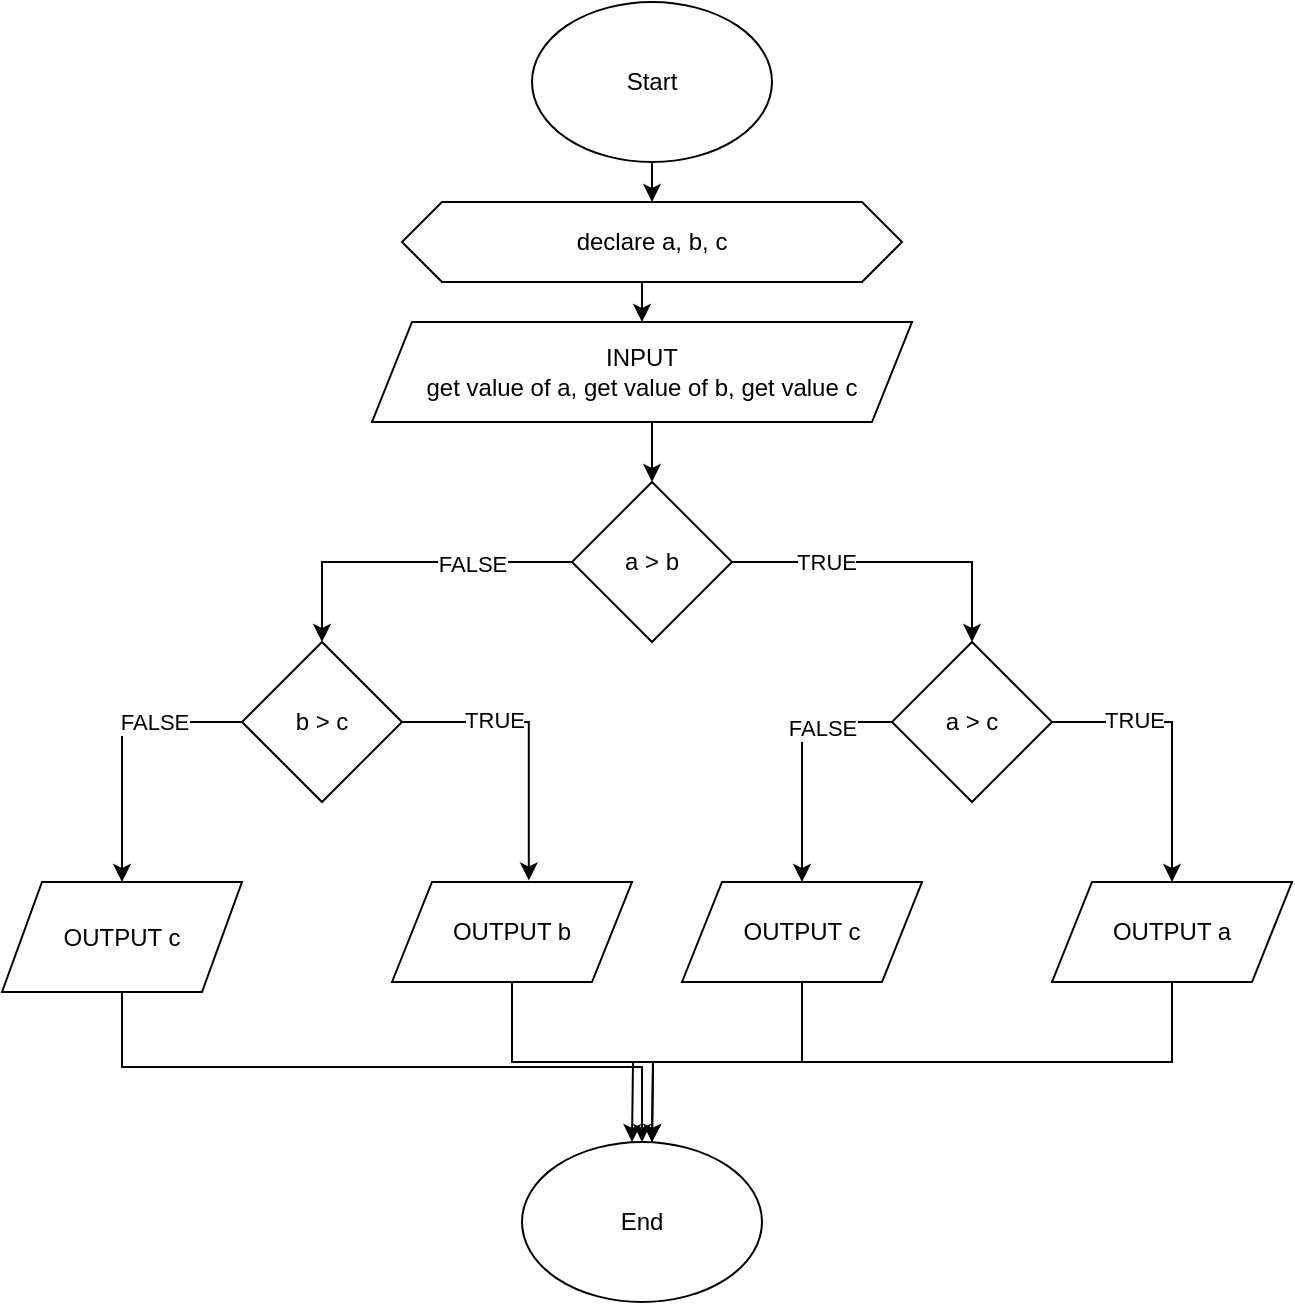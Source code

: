 <mxfile version="20.8.10" type="github">
  <diagram name="Page-1" id="mVnA4_8c0CKmfYZO2tjX">
    <mxGraphModel dx="1050" dy="590" grid="1" gridSize="10" guides="1" tooltips="1" connect="1" arrows="1" fold="1" page="1" pageScale="1" pageWidth="850" pageHeight="1100" math="0" shadow="0">
      <root>
        <mxCell id="0" />
        <mxCell id="1" parent="0" />
        <mxCell id="D9bvN3J_-7FyO0SO-2hR-6" style="edgeStyle=orthogonalEdgeStyle;rounded=0;orthogonalLoop=1;jettySize=auto;html=1;exitX=0.5;exitY=1;exitDx=0;exitDy=0;entryX=0.5;entryY=0;entryDx=0;entryDy=0;" edge="1" parent="1" source="D9bvN3J_-7FyO0SO-2hR-1" target="D9bvN3J_-7FyO0SO-2hR-3">
          <mxGeometry relative="1" as="geometry" />
        </mxCell>
        <mxCell id="D9bvN3J_-7FyO0SO-2hR-1" value="Start" style="ellipse;whiteSpace=wrap;html=1;" vertex="1" parent="1">
          <mxGeometry x="350" y="40" width="120" height="80" as="geometry" />
        </mxCell>
        <mxCell id="D9bvN3J_-7FyO0SO-2hR-2" value="End" style="ellipse;whiteSpace=wrap;html=1;" vertex="1" parent="1">
          <mxGeometry x="345" y="610" width="120" height="80" as="geometry" />
        </mxCell>
        <mxCell id="D9bvN3J_-7FyO0SO-2hR-7" style="edgeStyle=orthogonalEdgeStyle;rounded=0;orthogonalLoop=1;jettySize=auto;html=1;exitX=0.5;exitY=1;exitDx=0;exitDy=0;entryX=0.5;entryY=0;entryDx=0;entryDy=0;" edge="1" parent="1" source="D9bvN3J_-7FyO0SO-2hR-3" target="D9bvN3J_-7FyO0SO-2hR-4">
          <mxGeometry relative="1" as="geometry" />
        </mxCell>
        <mxCell id="D9bvN3J_-7FyO0SO-2hR-3" value="declare a, b, c" style="shape=hexagon;perimeter=hexagonPerimeter2;whiteSpace=wrap;html=1;fixedSize=1;" vertex="1" parent="1">
          <mxGeometry x="285" y="140" width="250" height="40" as="geometry" />
        </mxCell>
        <mxCell id="D9bvN3J_-7FyO0SO-2hR-8" style="edgeStyle=orthogonalEdgeStyle;rounded=0;orthogonalLoop=1;jettySize=auto;html=1;exitX=0.5;exitY=1;exitDx=0;exitDy=0;entryX=0.5;entryY=0;entryDx=0;entryDy=0;" edge="1" parent="1" source="D9bvN3J_-7FyO0SO-2hR-4" target="D9bvN3J_-7FyO0SO-2hR-5">
          <mxGeometry relative="1" as="geometry" />
        </mxCell>
        <mxCell id="D9bvN3J_-7FyO0SO-2hR-4" value="INPUT&lt;br&gt;get value of a, get value of b, get value c" style="shape=parallelogram;perimeter=parallelogramPerimeter;whiteSpace=wrap;html=1;fixedSize=1;" vertex="1" parent="1">
          <mxGeometry x="270" y="200" width="270" height="50" as="geometry" />
        </mxCell>
        <mxCell id="D9bvN3J_-7FyO0SO-2hR-11" style="edgeStyle=orthogonalEdgeStyle;rounded=0;orthogonalLoop=1;jettySize=auto;html=1;exitX=0;exitY=0.5;exitDx=0;exitDy=0;entryX=0.5;entryY=0;entryDx=0;entryDy=0;" edge="1" parent="1" source="D9bvN3J_-7FyO0SO-2hR-5" target="D9bvN3J_-7FyO0SO-2hR-9">
          <mxGeometry relative="1" as="geometry" />
        </mxCell>
        <mxCell id="D9bvN3J_-7FyO0SO-2hR-14" value="FALSE" style="edgeLabel;html=1;align=center;verticalAlign=middle;resizable=0;points=[];" vertex="1" connectable="0" parent="D9bvN3J_-7FyO0SO-2hR-11">
          <mxGeometry x="-0.392" y="1" relative="1" as="geometry">
            <mxPoint as="offset" />
          </mxGeometry>
        </mxCell>
        <mxCell id="D9bvN3J_-7FyO0SO-2hR-12" style="edgeStyle=orthogonalEdgeStyle;rounded=0;orthogonalLoop=1;jettySize=auto;html=1;exitX=1;exitY=0.5;exitDx=0;exitDy=0;entryX=0.5;entryY=0;entryDx=0;entryDy=0;" edge="1" parent="1" source="D9bvN3J_-7FyO0SO-2hR-5" target="D9bvN3J_-7FyO0SO-2hR-10">
          <mxGeometry relative="1" as="geometry" />
        </mxCell>
        <mxCell id="D9bvN3J_-7FyO0SO-2hR-13" value="TRUE" style="edgeLabel;html=1;align=center;verticalAlign=middle;resizable=0;points=[];" vertex="1" connectable="0" parent="D9bvN3J_-7FyO0SO-2hR-12">
          <mxGeometry x="-0.415" relative="1" as="geometry">
            <mxPoint as="offset" />
          </mxGeometry>
        </mxCell>
        <mxCell id="D9bvN3J_-7FyO0SO-2hR-5" value="a &amp;gt; b" style="rhombus;whiteSpace=wrap;html=1;" vertex="1" parent="1">
          <mxGeometry x="370" y="280" width="80" height="80" as="geometry" />
        </mxCell>
        <mxCell id="D9bvN3J_-7FyO0SO-2hR-23" style="edgeStyle=orthogonalEdgeStyle;rounded=0;orthogonalLoop=1;jettySize=auto;html=1;exitX=0;exitY=0.5;exitDx=0;exitDy=0;" edge="1" parent="1" source="D9bvN3J_-7FyO0SO-2hR-9" target="D9bvN3J_-7FyO0SO-2hR-22">
          <mxGeometry relative="1" as="geometry" />
        </mxCell>
        <mxCell id="D9bvN3J_-7FyO0SO-2hR-25" value="FALSE" style="edgeLabel;html=1;align=center;verticalAlign=middle;resizable=0;points=[];" vertex="1" connectable="0" parent="D9bvN3J_-7FyO0SO-2hR-23">
          <mxGeometry x="-0.369" relative="1" as="geometry">
            <mxPoint as="offset" />
          </mxGeometry>
        </mxCell>
        <mxCell id="D9bvN3J_-7FyO0SO-2hR-24" style="edgeStyle=orthogonalEdgeStyle;rounded=0;orthogonalLoop=1;jettySize=auto;html=1;exitX=1;exitY=0.5;exitDx=0;exitDy=0;entryX=0.57;entryY=-0.016;entryDx=0;entryDy=0;entryPerimeter=0;" edge="1" parent="1" source="D9bvN3J_-7FyO0SO-2hR-9" target="D9bvN3J_-7FyO0SO-2hR-21">
          <mxGeometry relative="1" as="geometry" />
        </mxCell>
        <mxCell id="D9bvN3J_-7FyO0SO-2hR-26" value="TRUE" style="edgeLabel;html=1;align=center;verticalAlign=middle;resizable=0;points=[];" vertex="1" connectable="0" parent="D9bvN3J_-7FyO0SO-2hR-24">
          <mxGeometry x="-0.358" y="1" relative="1" as="geometry">
            <mxPoint as="offset" />
          </mxGeometry>
        </mxCell>
        <mxCell id="D9bvN3J_-7FyO0SO-2hR-9" value="b &amp;gt; c" style="rhombus;whiteSpace=wrap;html=1;" vertex="1" parent="1">
          <mxGeometry x="205" y="360" width="80" height="80" as="geometry" />
        </mxCell>
        <mxCell id="D9bvN3J_-7FyO0SO-2hR-17" style="edgeStyle=orthogonalEdgeStyle;rounded=0;orthogonalLoop=1;jettySize=auto;html=1;exitX=1;exitY=0.5;exitDx=0;exitDy=0;" edge="1" parent="1" source="D9bvN3J_-7FyO0SO-2hR-10" target="D9bvN3J_-7FyO0SO-2hR-15">
          <mxGeometry relative="1" as="geometry" />
        </mxCell>
        <mxCell id="D9bvN3J_-7FyO0SO-2hR-18" value="TRUE" style="edgeLabel;html=1;align=center;verticalAlign=middle;resizable=0;points=[];" vertex="1" connectable="0" parent="D9bvN3J_-7FyO0SO-2hR-17">
          <mxGeometry x="-0.417" y="1" relative="1" as="geometry">
            <mxPoint as="offset" />
          </mxGeometry>
        </mxCell>
        <mxCell id="D9bvN3J_-7FyO0SO-2hR-19" style="edgeStyle=orthogonalEdgeStyle;rounded=0;orthogonalLoop=1;jettySize=auto;html=1;exitX=0;exitY=0.5;exitDx=0;exitDy=0;" edge="1" parent="1" source="D9bvN3J_-7FyO0SO-2hR-10" target="D9bvN3J_-7FyO0SO-2hR-16">
          <mxGeometry relative="1" as="geometry" />
        </mxCell>
        <mxCell id="D9bvN3J_-7FyO0SO-2hR-20" value="FALSE" style="edgeLabel;html=1;align=center;verticalAlign=middle;resizable=0;points=[];" vertex="1" connectable="0" parent="D9bvN3J_-7FyO0SO-2hR-19">
          <mxGeometry x="-0.437" y="3" relative="1" as="geometry">
            <mxPoint as="offset" />
          </mxGeometry>
        </mxCell>
        <mxCell id="D9bvN3J_-7FyO0SO-2hR-10" value="a &amp;gt; c" style="rhombus;whiteSpace=wrap;html=1;" vertex="1" parent="1">
          <mxGeometry x="530" y="360" width="80" height="80" as="geometry" />
        </mxCell>
        <mxCell id="D9bvN3J_-7FyO0SO-2hR-30" style="edgeStyle=orthogonalEdgeStyle;rounded=0;orthogonalLoop=1;jettySize=auto;html=1;exitX=0.5;exitY=1;exitDx=0;exitDy=0;" edge="1" parent="1" source="D9bvN3J_-7FyO0SO-2hR-15">
          <mxGeometry relative="1" as="geometry">
            <mxPoint x="400" y="610" as="targetPoint" />
          </mxGeometry>
        </mxCell>
        <mxCell id="D9bvN3J_-7FyO0SO-2hR-15" value="OUTPUT a" style="shape=parallelogram;perimeter=parallelogramPerimeter;whiteSpace=wrap;html=1;fixedSize=1;" vertex="1" parent="1">
          <mxGeometry x="610" y="480" width="120" height="50" as="geometry" />
        </mxCell>
        <mxCell id="D9bvN3J_-7FyO0SO-2hR-29" style="edgeStyle=orthogonalEdgeStyle;rounded=0;orthogonalLoop=1;jettySize=auto;html=1;exitX=0.5;exitY=1;exitDx=0;exitDy=0;" edge="1" parent="1" source="D9bvN3J_-7FyO0SO-2hR-16">
          <mxGeometry relative="1" as="geometry">
            <mxPoint x="410" y="610" as="targetPoint" />
          </mxGeometry>
        </mxCell>
        <mxCell id="D9bvN3J_-7FyO0SO-2hR-16" value="OUTPUT c" style="shape=parallelogram;perimeter=parallelogramPerimeter;whiteSpace=wrap;html=1;fixedSize=1;" vertex="1" parent="1">
          <mxGeometry x="425" y="480" width="120" height="50" as="geometry" />
        </mxCell>
        <mxCell id="D9bvN3J_-7FyO0SO-2hR-28" style="edgeStyle=orthogonalEdgeStyle;rounded=0;orthogonalLoop=1;jettySize=auto;html=1;exitX=0.5;exitY=1;exitDx=0;exitDy=0;" edge="1" parent="1" source="D9bvN3J_-7FyO0SO-2hR-21">
          <mxGeometry relative="1" as="geometry">
            <mxPoint x="410" y="610" as="targetPoint" />
          </mxGeometry>
        </mxCell>
        <mxCell id="D9bvN3J_-7FyO0SO-2hR-21" value="OUTPUT b" style="shape=parallelogram;perimeter=parallelogramPerimeter;whiteSpace=wrap;html=1;fixedSize=1;" vertex="1" parent="1">
          <mxGeometry x="280" y="480" width="120" height="50" as="geometry" />
        </mxCell>
        <mxCell id="D9bvN3J_-7FyO0SO-2hR-27" style="edgeStyle=orthogonalEdgeStyle;rounded=0;orthogonalLoop=1;jettySize=auto;html=1;exitX=0.5;exitY=1;exitDx=0;exitDy=0;" edge="1" parent="1" source="D9bvN3J_-7FyO0SO-2hR-22" target="D9bvN3J_-7FyO0SO-2hR-2">
          <mxGeometry relative="1" as="geometry" />
        </mxCell>
        <mxCell id="D9bvN3J_-7FyO0SO-2hR-22" value="OUTPUT c" style="shape=parallelogram;perimeter=parallelogramPerimeter;whiteSpace=wrap;html=1;fixedSize=1;" vertex="1" parent="1">
          <mxGeometry x="85" y="480" width="120" height="55" as="geometry" />
        </mxCell>
      </root>
    </mxGraphModel>
  </diagram>
</mxfile>
